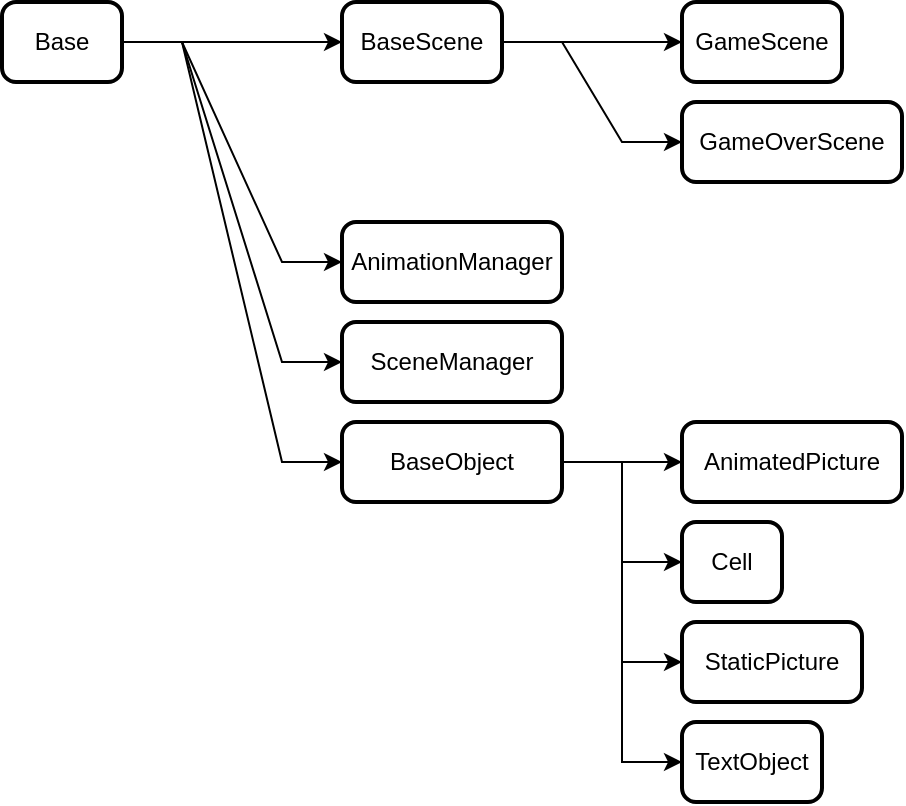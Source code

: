 <mxfile version="16.5.1" type="device"><diagram id="50bdA4bB9qpWhGaJ8KsS" name="Страница 1"><mxGraphModel dx="539" dy="591" grid="1" gridSize="10" guides="1" tooltips="1" connect="1" arrows="1" fold="1" page="1" pageScale="1" pageWidth="827" pageHeight="1169" math="0" shadow="0"><root><mxCell id="0"/><mxCell id="1" parent="0"/><mxCell id="d55t7wZ17DQhOWCEl0rn-3" style="edgeStyle=entityRelationEdgeStyle;rounded=0;orthogonalLoop=1;jettySize=auto;html=1;exitX=1;exitY=0.5;exitDx=0;exitDy=0;entryX=0;entryY=0.5;entryDx=0;entryDy=0;" parent="1" source="d55t7wZ17DQhOWCEl0rn-1" target="d55t7wZ17DQhOWCEl0rn-2" edge="1"><mxGeometry relative="1" as="geometry"/></mxCell><mxCell id="d55t7wZ17DQhOWCEl0rn-5" style="edgeStyle=entityRelationEdgeStyle;rounded=0;orthogonalLoop=1;jettySize=auto;html=1;exitX=1;exitY=0.5;exitDx=0;exitDy=0;entryX=0;entryY=0.5;entryDx=0;entryDy=0;" parent="1" source="d55t7wZ17DQhOWCEl0rn-1" target="d55t7wZ17DQhOWCEl0rn-4" edge="1"><mxGeometry relative="1" as="geometry"/></mxCell><mxCell id="d55t7wZ17DQhOWCEl0rn-7" style="edgeStyle=entityRelationEdgeStyle;rounded=0;orthogonalLoop=1;jettySize=auto;html=1;exitX=1;exitY=0.5;exitDx=0;exitDy=0;entryX=0;entryY=0.5;entryDx=0;entryDy=0;" parent="1" source="d55t7wZ17DQhOWCEl0rn-1" target="d55t7wZ17DQhOWCEl0rn-6" edge="1"><mxGeometry relative="1" as="geometry"/></mxCell><mxCell id="d55t7wZ17DQhOWCEl0rn-9" style="edgeStyle=entityRelationEdgeStyle;rounded=0;orthogonalLoop=1;jettySize=auto;html=1;exitX=1;exitY=0.5;exitDx=0;exitDy=0;entryX=0;entryY=0.5;entryDx=0;entryDy=0;" parent="1" source="d55t7wZ17DQhOWCEl0rn-1" target="d55t7wZ17DQhOWCEl0rn-8" edge="1"><mxGeometry relative="1" as="geometry"/></mxCell><mxCell id="d55t7wZ17DQhOWCEl0rn-1" value="Base" style="rounded=1;whiteSpace=wrap;html=1;absoluteArcSize=1;arcSize=14;strokeWidth=2;" parent="1" vertex="1"><mxGeometry x="40" y="80" width="60" height="40" as="geometry"/></mxCell><mxCell id="YGeiE6W8au5St8I7OGoi-3" style="edgeStyle=entityRelationEdgeStyle;rounded=0;orthogonalLoop=1;jettySize=auto;html=1;exitX=1;exitY=0.5;exitDx=0;exitDy=0;entryX=0;entryY=0.5;entryDx=0;entryDy=0;elbow=vertical;" edge="1" parent="1" source="d55t7wZ17DQhOWCEl0rn-2" target="YGeiE6W8au5St8I7OGoi-1"><mxGeometry relative="1" as="geometry"/></mxCell><mxCell id="YGeiE6W8au5St8I7OGoi-4" style="edgeStyle=entityRelationEdgeStyle;rounded=0;orthogonalLoop=1;jettySize=auto;html=1;exitX=1;exitY=0.5;exitDx=0;exitDy=0;entryX=0;entryY=0.5;entryDx=0;entryDy=0;elbow=vertical;" edge="1" parent="1" source="d55t7wZ17DQhOWCEl0rn-2" target="YGeiE6W8au5St8I7OGoi-2"><mxGeometry relative="1" as="geometry"/></mxCell><mxCell id="d55t7wZ17DQhOWCEl0rn-2" value="BaseScene" style="rounded=1;whiteSpace=wrap;html=1;absoluteArcSize=1;arcSize=14;strokeWidth=2;" parent="1" vertex="1"><mxGeometry x="210" y="80" width="80" height="40" as="geometry"/></mxCell><mxCell id="d55t7wZ17DQhOWCEl0rn-4" value="AnimationManager" style="rounded=1;whiteSpace=wrap;html=1;absoluteArcSize=1;arcSize=14;strokeWidth=2;" parent="1" vertex="1"><mxGeometry x="210" y="190" width="110" height="40" as="geometry"/></mxCell><mxCell id="d55t7wZ17DQhOWCEl0rn-6" value="SceneManager" style="rounded=1;whiteSpace=wrap;html=1;absoluteArcSize=1;arcSize=14;strokeWidth=2;" parent="1" vertex="1"><mxGeometry x="210" y="240" width="110" height="40" as="geometry"/></mxCell><mxCell id="YGeiE6W8au5St8I7OGoi-6" style="edgeStyle=entityRelationEdgeStyle;rounded=0;orthogonalLoop=1;jettySize=auto;html=1;exitX=1;exitY=0.5;exitDx=0;exitDy=0;entryX=0;entryY=0.5;entryDx=0;entryDy=0;elbow=vertical;" edge="1" parent="1" source="d55t7wZ17DQhOWCEl0rn-8" target="YGeiE6W8au5St8I7OGoi-5"><mxGeometry relative="1" as="geometry"/></mxCell><mxCell id="YGeiE6W8au5St8I7OGoi-9" style="edgeStyle=entityRelationEdgeStyle;rounded=0;orthogonalLoop=1;jettySize=auto;html=1;exitX=1;exitY=0.5;exitDx=0;exitDy=0;entryX=0;entryY=0.5;entryDx=0;entryDy=0;elbow=vertical;" edge="1" parent="1" source="d55t7wZ17DQhOWCEl0rn-8" target="YGeiE6W8au5St8I7OGoi-8"><mxGeometry relative="1" as="geometry"/></mxCell><mxCell id="YGeiE6W8au5St8I7OGoi-11" style="edgeStyle=entityRelationEdgeStyle;rounded=0;orthogonalLoop=1;jettySize=auto;html=1;exitX=1;exitY=0.5;exitDx=0;exitDy=0;entryX=0;entryY=0.5;entryDx=0;entryDy=0;elbow=vertical;" edge="1" parent="1" source="d55t7wZ17DQhOWCEl0rn-8" target="YGeiE6W8au5St8I7OGoi-10"><mxGeometry relative="1" as="geometry"/></mxCell><mxCell id="YGeiE6W8au5St8I7OGoi-13" style="edgeStyle=entityRelationEdgeStyle;rounded=0;orthogonalLoop=1;jettySize=auto;html=1;exitX=1;exitY=0.5;exitDx=0;exitDy=0;entryX=0;entryY=0.5;entryDx=0;entryDy=0;elbow=vertical;" edge="1" parent="1" source="d55t7wZ17DQhOWCEl0rn-8" target="YGeiE6W8au5St8I7OGoi-12"><mxGeometry relative="1" as="geometry"/></mxCell><mxCell id="d55t7wZ17DQhOWCEl0rn-8" value="BaseObject" style="rounded=1;whiteSpace=wrap;html=1;absoluteArcSize=1;arcSize=14;strokeWidth=2;" parent="1" vertex="1"><mxGeometry x="210" y="290" width="110" height="40" as="geometry"/></mxCell><mxCell id="YGeiE6W8au5St8I7OGoi-1" value="GameScene" style="rounded=1;whiteSpace=wrap;html=1;absoluteArcSize=1;arcSize=14;strokeWidth=2;" vertex="1" parent="1"><mxGeometry x="380" y="80" width="80" height="40" as="geometry"/></mxCell><mxCell id="YGeiE6W8au5St8I7OGoi-2" value="GameOverScene" style="rounded=1;whiteSpace=wrap;html=1;absoluteArcSize=1;arcSize=14;strokeWidth=2;" vertex="1" parent="1"><mxGeometry x="380" y="130" width="110" height="40" as="geometry"/></mxCell><mxCell id="YGeiE6W8au5St8I7OGoi-5" value="AnimatedPicture" style="rounded=1;whiteSpace=wrap;html=1;absoluteArcSize=1;arcSize=14;strokeWidth=2;" vertex="1" parent="1"><mxGeometry x="380" y="290" width="110" height="40" as="geometry"/></mxCell><mxCell id="YGeiE6W8au5St8I7OGoi-8" value="Cell" style="rounded=1;whiteSpace=wrap;html=1;absoluteArcSize=1;arcSize=14;strokeWidth=2;" vertex="1" parent="1"><mxGeometry x="380" y="340" width="50" height="40" as="geometry"/></mxCell><mxCell id="YGeiE6W8au5St8I7OGoi-10" value="StaticPicture" style="rounded=1;whiteSpace=wrap;html=1;absoluteArcSize=1;arcSize=14;strokeWidth=2;" vertex="1" parent="1"><mxGeometry x="380" y="390" width="90" height="40" as="geometry"/></mxCell><mxCell id="YGeiE6W8au5St8I7OGoi-12" value="TextObject" style="rounded=1;whiteSpace=wrap;html=1;absoluteArcSize=1;arcSize=14;strokeWidth=2;" vertex="1" parent="1"><mxGeometry x="380" y="440" width="70" height="40" as="geometry"/></mxCell></root></mxGraphModel></diagram></mxfile>